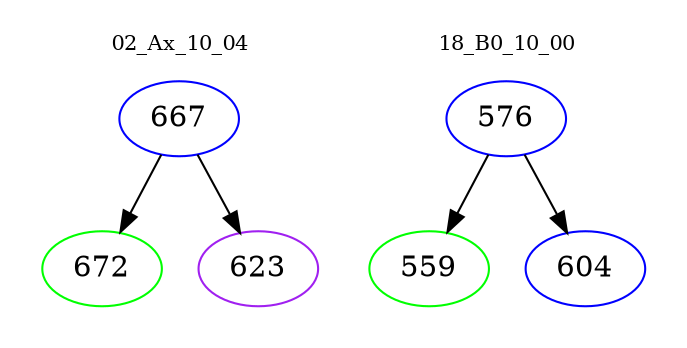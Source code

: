 digraph{
subgraph cluster_0 {
color = white
label = "02_Ax_10_04";
fontsize=10;
T0_667 [label="667", color="blue"]
T0_667 -> T0_672 [color="black"]
T0_672 [label="672", color="green"]
T0_667 -> T0_623 [color="black"]
T0_623 [label="623", color="purple"]
}
subgraph cluster_1 {
color = white
label = "18_B0_10_00";
fontsize=10;
T1_576 [label="576", color="blue"]
T1_576 -> T1_559 [color="black"]
T1_559 [label="559", color="green"]
T1_576 -> T1_604 [color="black"]
T1_604 [label="604", color="blue"]
}
}
